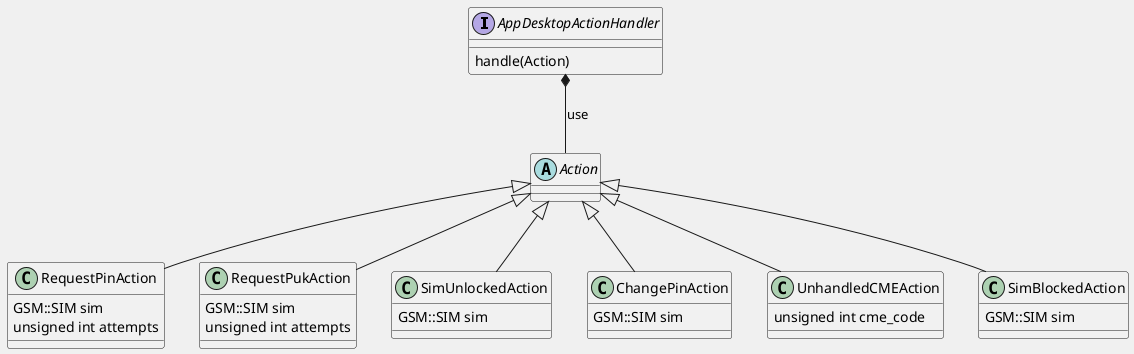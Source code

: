 @startuml
skinparam BackgroundColor F0F0F0

interface AppDesktopActionHandler
{
    handle(Action)
}

abstract class Action
{

}
class RequestPinAction
{
    GSM::SIM sim
    unsigned int attempts
}
class RequestPukAction
{
    GSM::SIM sim
    unsigned int attempts
}
class SimUnlockedAction
{
    GSM::SIM sim
}
class ChangePinAction
{
    GSM::SIM sim
}
class UnhandledCMEAction
{
    unsigned int cme_code
}
class SimBlockedAction
{
    GSM::SIM sim
}
Action <|-- RequestPinAction
Action <|-- RequestPukAction
Action <|-- SimUnlockedAction
Action <|-- ChangePinAction
Action <|-- UnhandledCMEAction
Action <|-- SimBlockedAction

AppDesktopActionHandler *-- Action : use

@enduml
